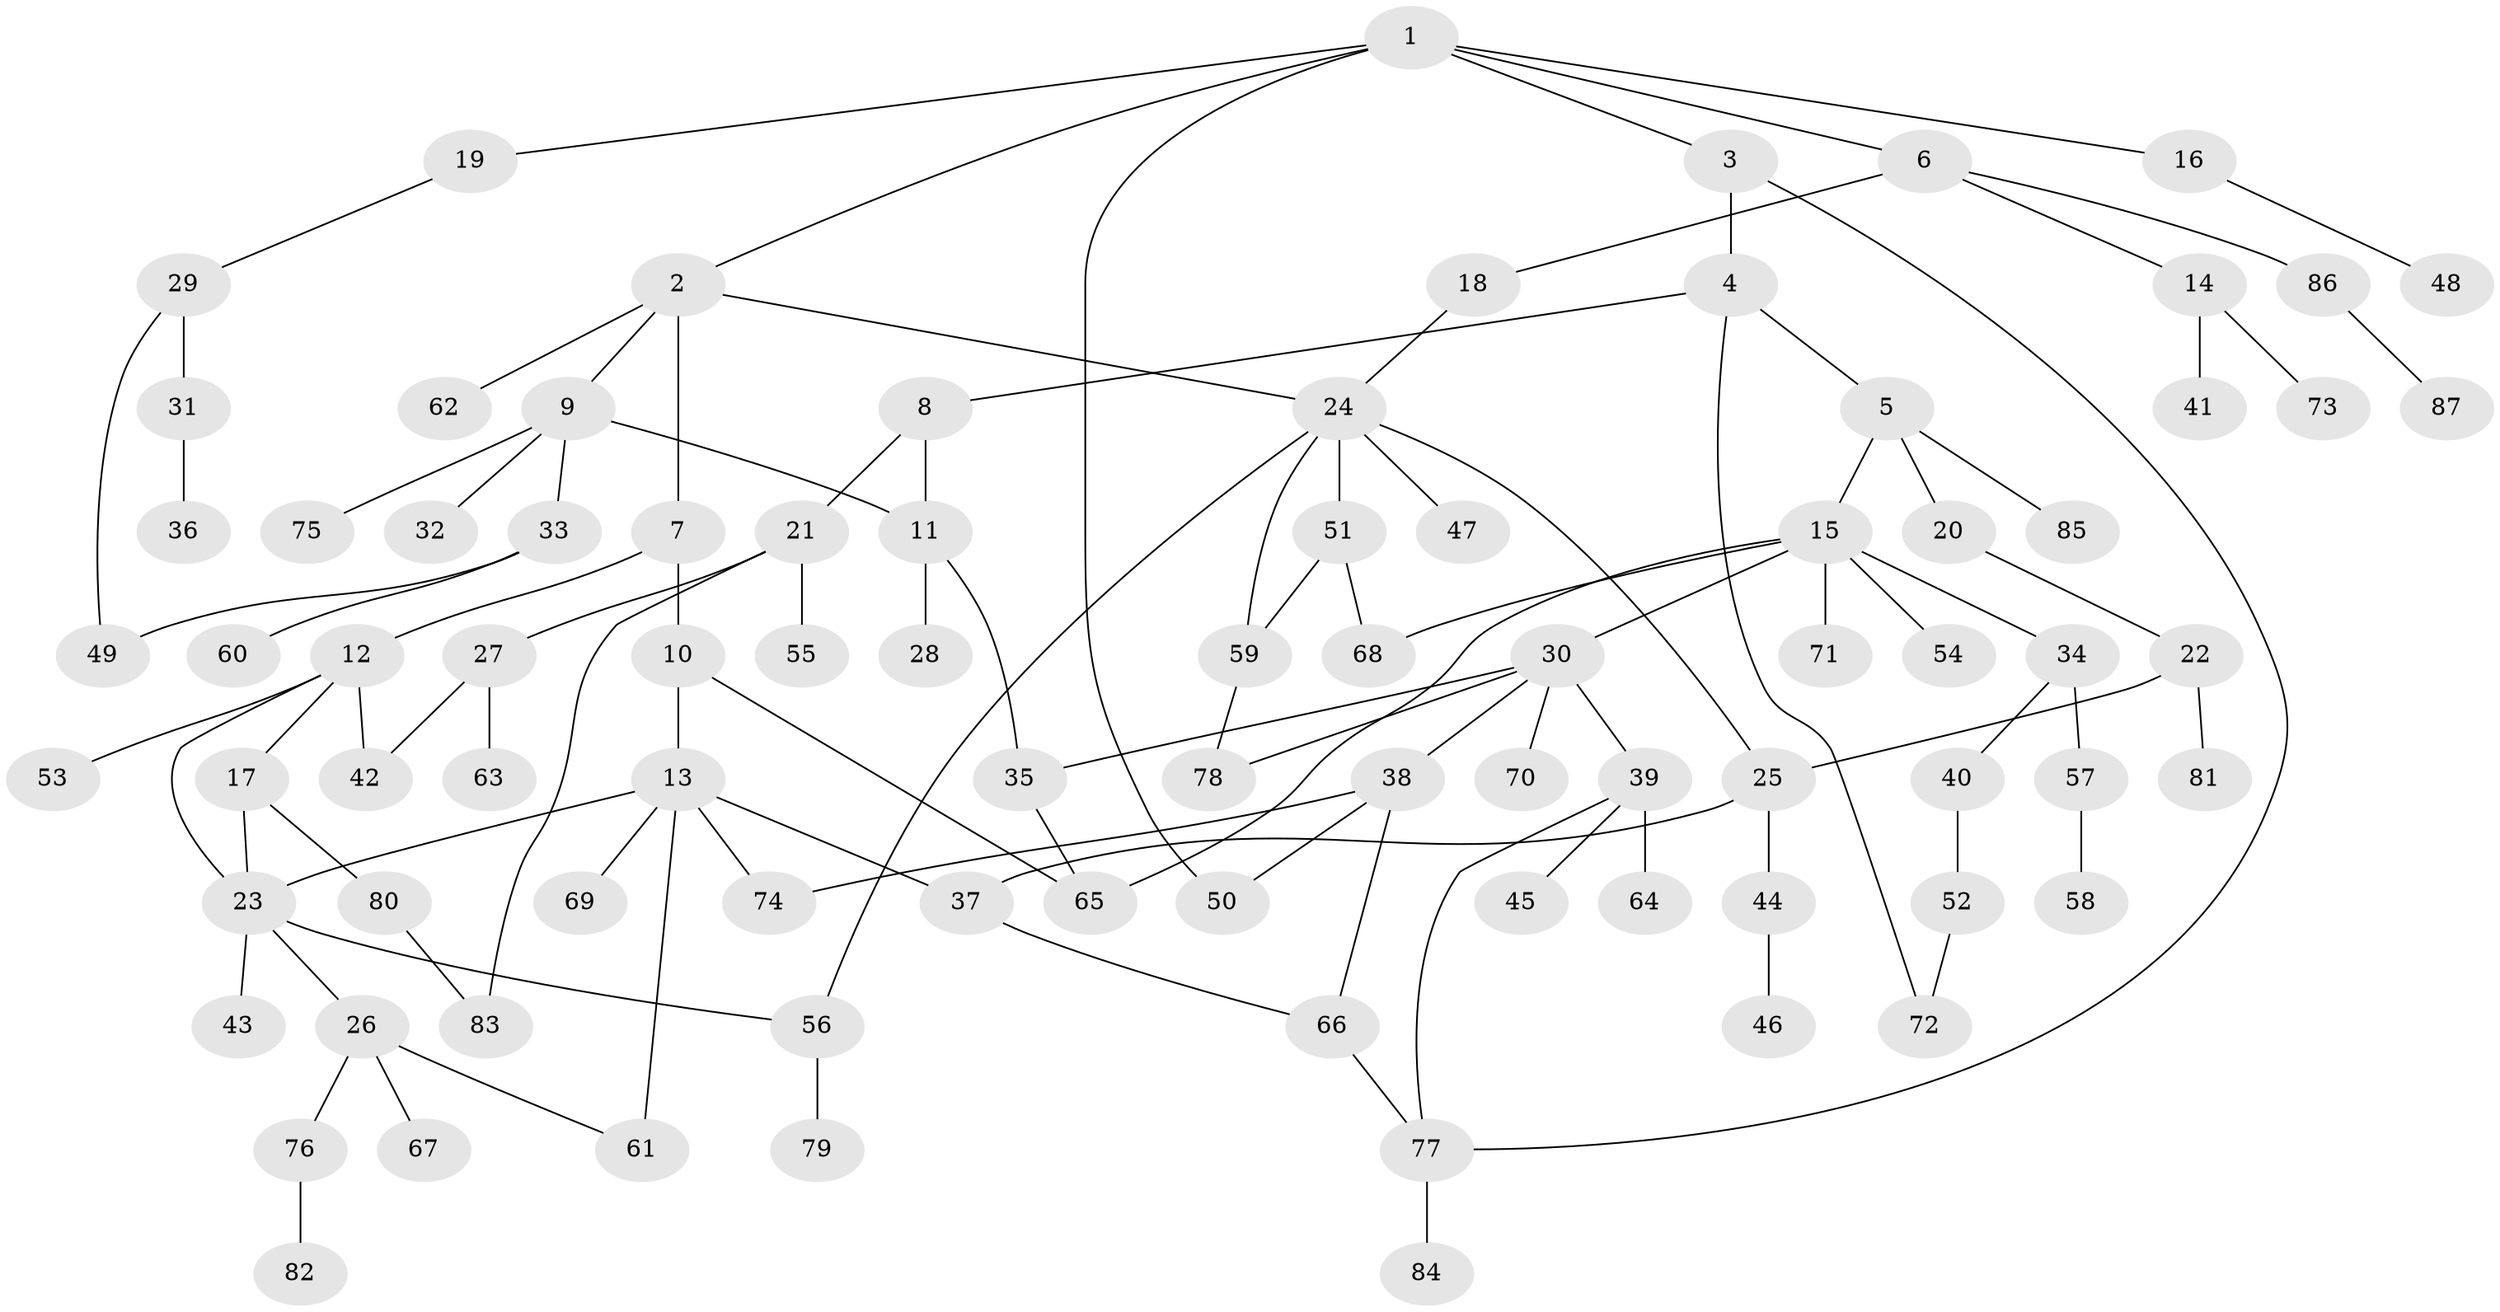// coarse degree distribution, {6: 0.06666666666666667, 3: 0.16666666666666666, 5: 0.03333333333333333, 9: 0.016666666666666666, 4: 0.11666666666666667, 7: 0.016666666666666666, 2: 0.2, 8: 0.016666666666666666, 1: 0.36666666666666664}
// Generated by graph-tools (version 1.1) at 2025/51/02/27/25 19:51:40]
// undirected, 87 vertices, 109 edges
graph export_dot {
graph [start="1"]
  node [color=gray90,style=filled];
  1;
  2;
  3;
  4;
  5;
  6;
  7;
  8;
  9;
  10;
  11;
  12;
  13;
  14;
  15;
  16;
  17;
  18;
  19;
  20;
  21;
  22;
  23;
  24;
  25;
  26;
  27;
  28;
  29;
  30;
  31;
  32;
  33;
  34;
  35;
  36;
  37;
  38;
  39;
  40;
  41;
  42;
  43;
  44;
  45;
  46;
  47;
  48;
  49;
  50;
  51;
  52;
  53;
  54;
  55;
  56;
  57;
  58;
  59;
  60;
  61;
  62;
  63;
  64;
  65;
  66;
  67;
  68;
  69;
  70;
  71;
  72;
  73;
  74;
  75;
  76;
  77;
  78;
  79;
  80;
  81;
  82;
  83;
  84;
  85;
  86;
  87;
  1 -- 2;
  1 -- 3;
  1 -- 6;
  1 -- 16;
  1 -- 19;
  1 -- 50;
  2 -- 7;
  2 -- 9;
  2 -- 62;
  2 -- 24;
  3 -- 4;
  3 -- 77;
  4 -- 5;
  4 -- 8;
  4 -- 72;
  5 -- 15;
  5 -- 20;
  5 -- 85;
  6 -- 14;
  6 -- 18;
  6 -- 86;
  7 -- 10;
  7 -- 12;
  8 -- 11;
  8 -- 21;
  9 -- 32;
  9 -- 33;
  9 -- 75;
  9 -- 11;
  10 -- 13;
  10 -- 65;
  11 -- 28;
  11 -- 35;
  12 -- 17;
  12 -- 42;
  12 -- 53;
  12 -- 23;
  13 -- 23;
  13 -- 37;
  13 -- 61;
  13 -- 69;
  13 -- 74;
  14 -- 41;
  14 -- 73;
  15 -- 30;
  15 -- 34;
  15 -- 54;
  15 -- 71;
  15 -- 65;
  15 -- 68;
  16 -- 48;
  17 -- 80;
  17 -- 23;
  18 -- 24;
  19 -- 29;
  20 -- 22;
  21 -- 27;
  21 -- 55;
  21 -- 83;
  22 -- 81;
  22 -- 25;
  23 -- 26;
  23 -- 43;
  23 -- 56;
  24 -- 25;
  24 -- 47;
  24 -- 51;
  24 -- 56;
  24 -- 59;
  25 -- 44;
  25 -- 37;
  26 -- 67;
  26 -- 76;
  26 -- 61;
  27 -- 63;
  27 -- 42;
  29 -- 31;
  29 -- 49;
  30 -- 35;
  30 -- 38;
  30 -- 39;
  30 -- 70;
  30 -- 78;
  31 -- 36;
  33 -- 49;
  33 -- 60;
  34 -- 40;
  34 -- 57;
  35 -- 65;
  37 -- 66;
  38 -- 50;
  38 -- 66;
  38 -- 74;
  39 -- 45;
  39 -- 64;
  39 -- 77;
  40 -- 52;
  44 -- 46;
  51 -- 68;
  51 -- 59;
  52 -- 72;
  56 -- 79;
  57 -- 58;
  59 -- 78;
  66 -- 77;
  76 -- 82;
  77 -- 84;
  80 -- 83;
  86 -- 87;
}
